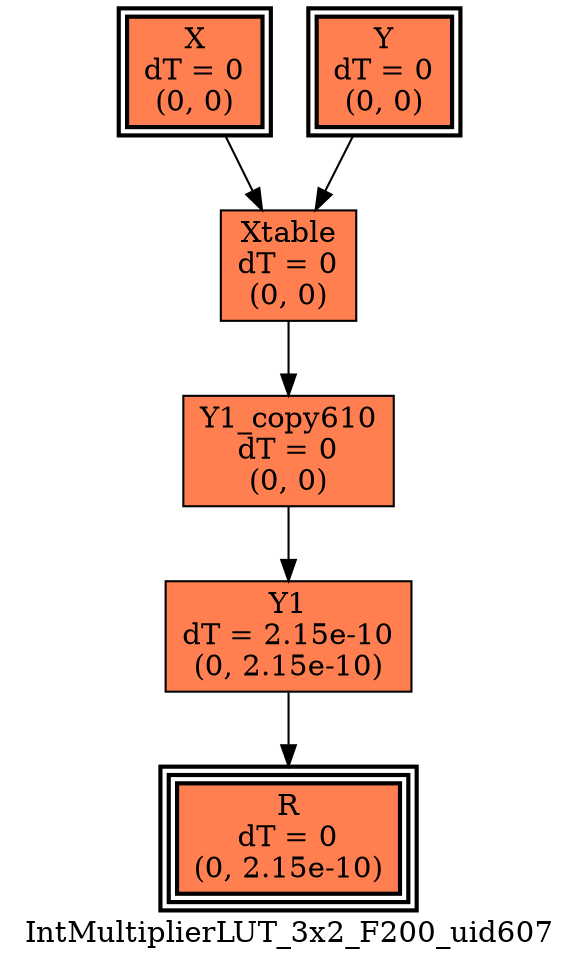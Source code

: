digraph IntMultiplierLUT_3x2_F200_uid607
{
	//graph drawing options
	label=IntMultiplierLUT_3x2_F200_uid607;
	labelloc=bottom;
	labeljust=right;
	ratio=auto;
	nodesep=0.25;
	ranksep=0.5;

	//input/output signals of operator IntMultiplierLUT_3x2_F200_uid607
	X__IntMultiplierLUT_3x2_F200_uid607 [ label="X\ndT = 0\n(0, 0)", shape=box, color=black, style="bold, filled", fillcolor=coral, peripheries=2 ];
	Y__IntMultiplierLUT_3x2_F200_uid607 [ label="Y\ndT = 0\n(0, 0)", shape=box, color=black, style="bold, filled", fillcolor=coral, peripheries=2 ];
	R__IntMultiplierLUT_3x2_F200_uid607 [ label="R\ndT = 0\n(0, 2.15e-10)", shape=box, color=black, style="bold, filled", fillcolor=coral, peripheries=3 ];
	{rank=same X__IntMultiplierLUT_3x2_F200_uid607, Y__IntMultiplierLUT_3x2_F200_uid607};
	{rank=same R__IntMultiplierLUT_3x2_F200_uid607};
	//internal signals of operator IntMultiplierLUT_3x2_F200_uid607
	Xtable__IntMultiplierLUT_3x2_F200_uid607 [ label="Xtable\ndT = 0\n(0, 0)", shape=box, color=black, style=filled, fillcolor=coral, peripheries=1 ];
	Y1__IntMultiplierLUT_3x2_F200_uid607 [ label="Y1\ndT = 2.15e-10\n(0, 2.15e-10)", shape=box, color=black, style=filled, fillcolor=coral, peripheries=1 ];
	Y1_copy610__IntMultiplierLUT_3x2_F200_uid607 [ label="Y1_copy610\ndT = 0\n(0, 0)", shape=box, color=black, style=filled, fillcolor=coral, peripheries=1 ];

	//subcomponents of operator IntMultiplierLUT_3x2_F200_uid607

	//input and internal signal connections of operator IntMultiplierLUT_3x2_F200_uid607
	X__IntMultiplierLUT_3x2_F200_uid607 -> Xtable__IntMultiplierLUT_3x2_F200_uid607 [ arrowhead=normal, arrowsize=1.0, arrowtail=normal, color=black, dir=forward  ];
	Y__IntMultiplierLUT_3x2_F200_uid607 -> Xtable__IntMultiplierLUT_3x2_F200_uid607 [ arrowhead=normal, arrowsize=1.0, arrowtail=normal, color=black, dir=forward  ];
	Xtable__IntMultiplierLUT_3x2_F200_uid607 -> Y1_copy610__IntMultiplierLUT_3x2_F200_uid607 [ arrowhead=normal, arrowsize=1.0, arrowtail=normal, color=black, dir=forward  ];
	Y1__IntMultiplierLUT_3x2_F200_uid607 -> R__IntMultiplierLUT_3x2_F200_uid607 [ arrowhead=normal, arrowsize=1.0, arrowtail=normal, color=black, dir=forward  ];
	Y1_copy610__IntMultiplierLUT_3x2_F200_uid607 -> Y1__IntMultiplierLUT_3x2_F200_uid607 [ arrowhead=normal, arrowsize=1.0, arrowtail=normal, color=black, dir=forward  ];
}

